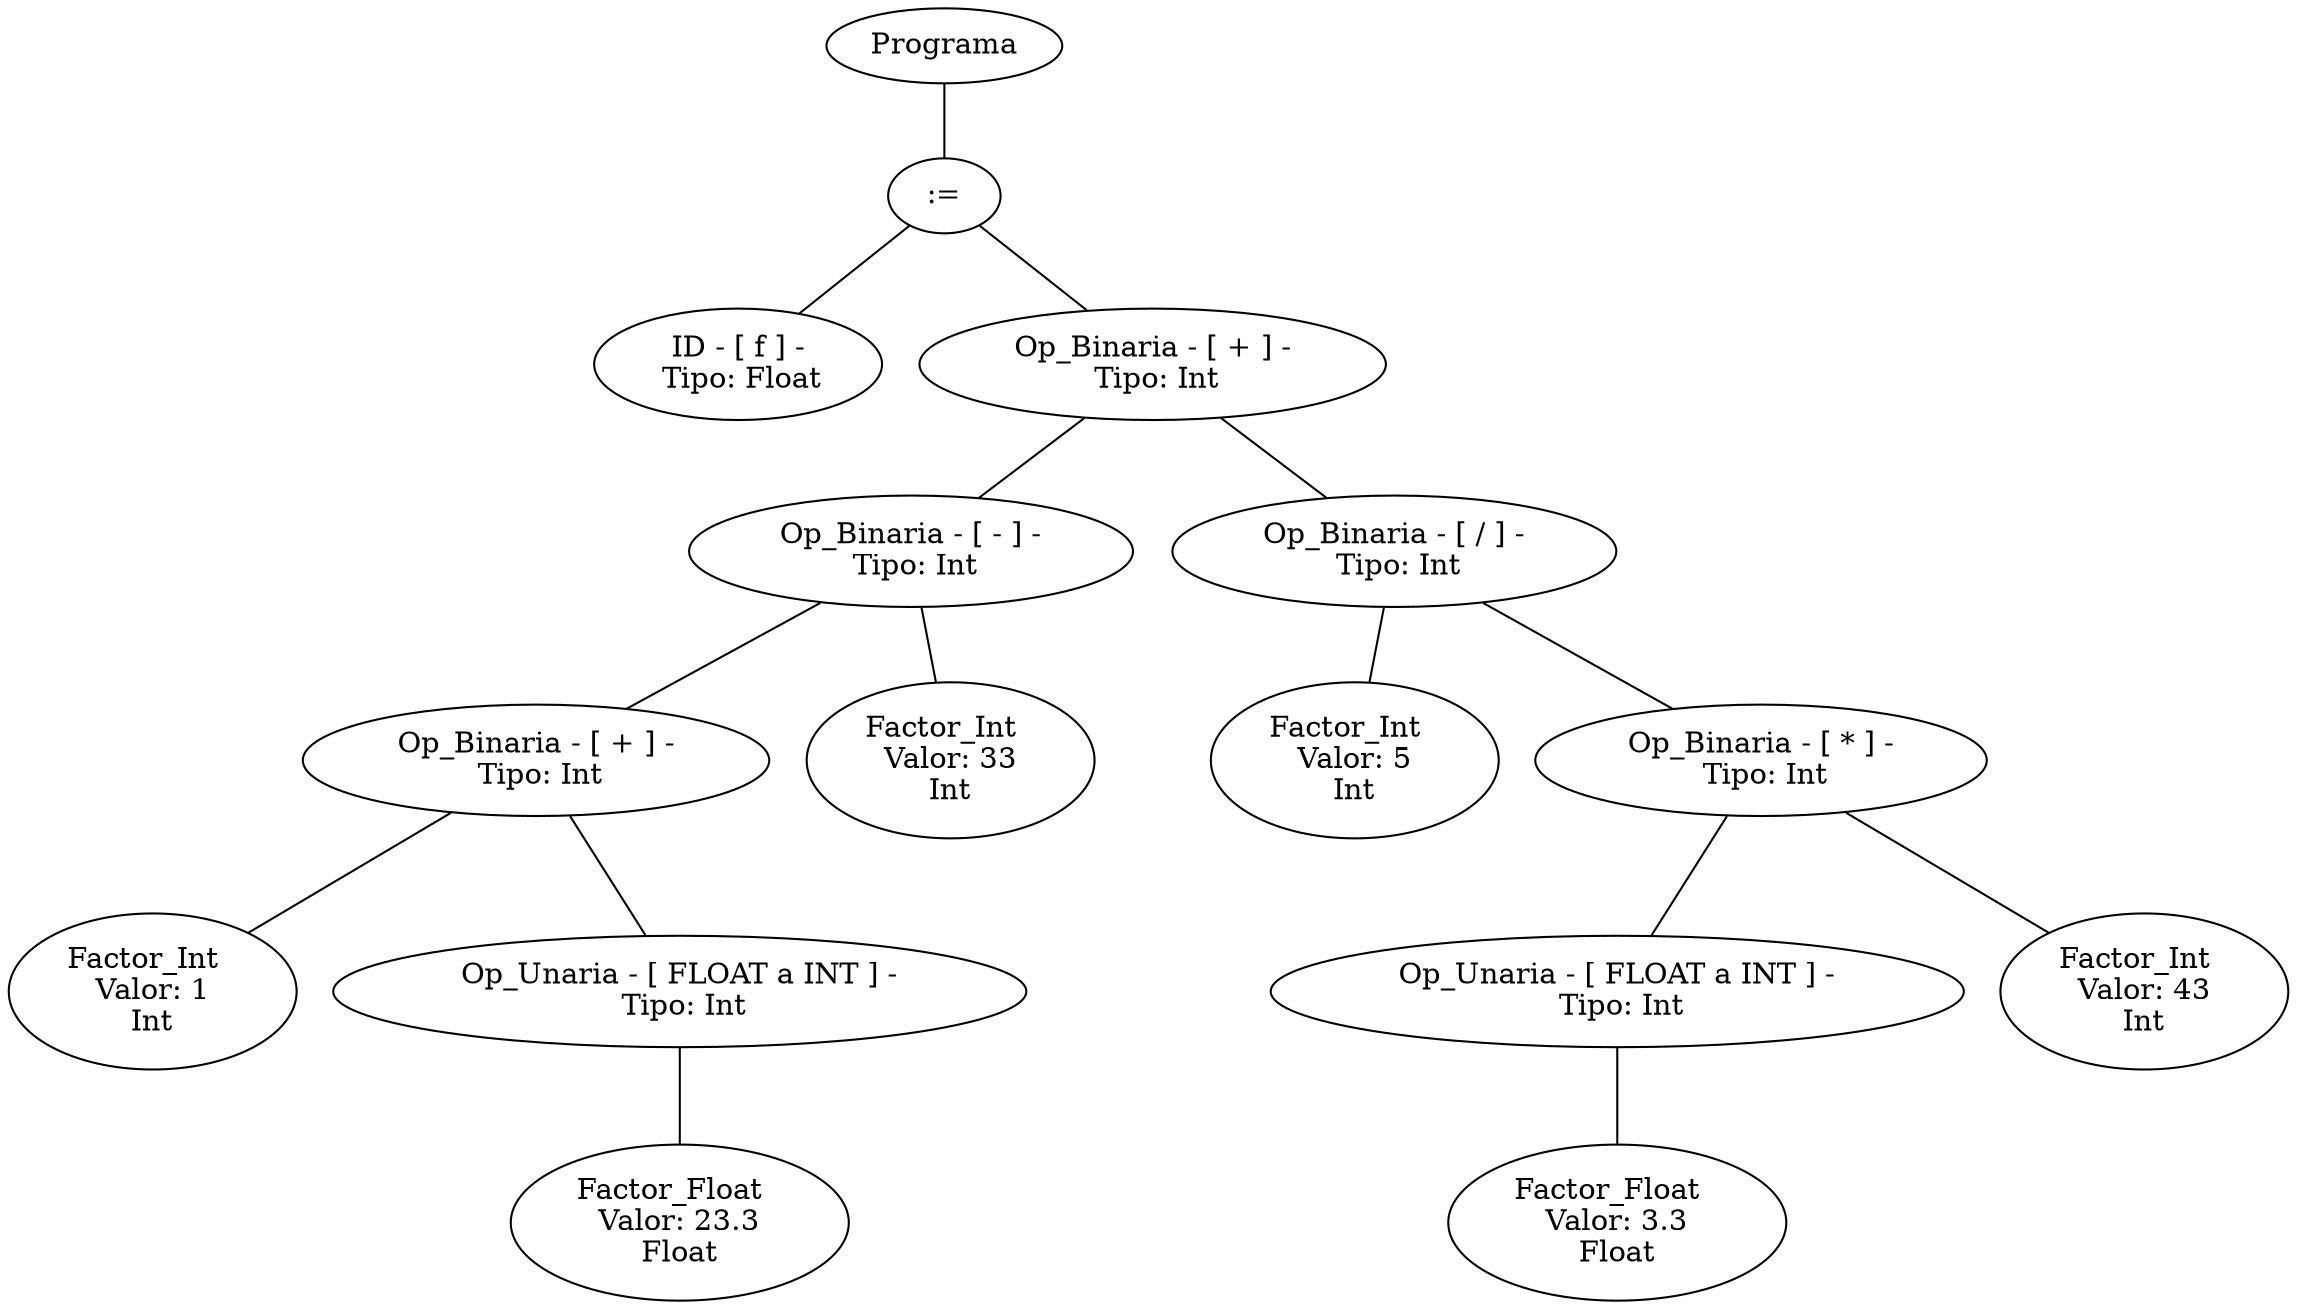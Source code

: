 graph G {nodo_programa[label="Programa"]
nodo_672469113[label=":="]
nodo_programa--nodo_672469113
nodo_840726430[label=" ID - [ f ] - 
 Tipo: Float"]
nodo_672469113--nodo_840726430
nodo_47138098[label=" Op_Binaria - [ + ] - 
 Tipo: Int"]
nodo_672469113--nodo_47138098
nodo_654562294[label=" Op_Binaria - [ - ] - 
 Tipo: Int"]
nodo_47138098--nodo_654562294
nodo_1430676718[label=" Op_Binaria - [ + ] - 
 Tipo: Int"]
nodo_654562294--nodo_1430676718
nodo_524192918[label="Factor_Int  
 Valor: 1 
Int"]
nodo_1430676718--nodo_524192918
nodo_1250054714[label=" Op_Unaria - [ FLOAT a INT ] - 
 Tipo: Int"]
nodo_1430676718--nodo_1250054714
nodo_757500261[label="Factor_Float  
 Valor: 23.3 
Float"]
nodo_1250054714--nodo_757500261
nodo_696324478[label="Factor_Int  
 Valor: 33 
Int"]
nodo_654562294--nodo_696324478
nodo_414702955[label=" Op_Binaria - [ / ] - 
 Tipo: Int"]
nodo_47138098--nodo_414702955
nodo_103300233[label="Factor_Int  
 Valor: 5 
Int"]
nodo_414702955--nodo_103300233
nodo_1597795953[label=" Op_Binaria - [ * ] - 
 Tipo: Int"]
nodo_414702955--nodo_1597795953
nodo_1242826187[label=" Op_Unaria - [ FLOAT a INT ] - 
 Tipo: Int"]
nodo_1597795953--nodo_1242826187
nodo_1613711798[label="Factor_Float  
 Valor: 3.3 
Float"]
nodo_1242826187--nodo_1613711798
nodo_1721343287[label="Factor_Int  
 Valor: 43 
Int"]
nodo_1597795953--nodo_1721343287
}
